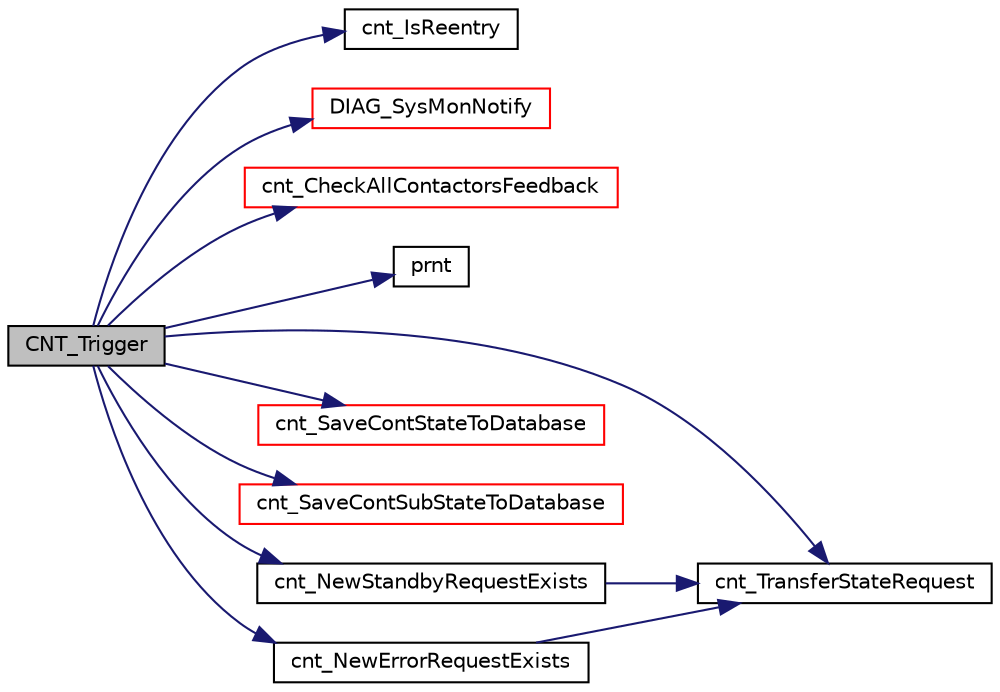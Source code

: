 digraph "CNT_Trigger"
{
  edge [fontname="Helvetica",fontsize="10",labelfontname="Helvetica",labelfontsize="10"];
  node [fontname="Helvetica",fontsize="10",shape=record];
  rankdir="LR";
  Node97 [label="CNT_Trigger",height=0.2,width=0.4,color="black", fillcolor="grey75", style="filled", fontcolor="black"];
  Node97 -> Node98 [color="midnightblue",fontsize="10",style="solid",fontname="Helvetica"];
  Node98 [label="cnt_IsReentry",height=0.2,width=0.4,color="black", fillcolor="white", style="filled",URL="$contactor_8c.html#a54aedd38e589dc8f020c2a2983e8ca71",tooltip="checks reentry of CONT state machine trigger function "];
  Node97 -> Node99 [color="midnightblue",fontsize="10",style="solid",fontname="Helvetica"];
  Node99 [label="DIAG_SysMonNotify",height=0.2,width=0.4,color="red", fillcolor="white", style="filled",URL="$diag_8c.html#a7970909aa22bb87427a96c694fbab0e4",tooltip="DIAG_SysMonNotify has to be called in every function using the system monitoring. ..."];
  Node97 -> Node101 [color="midnightblue",fontsize="10",style="solid",fontname="Helvetica"];
  Node101 [label="cnt_CheckAllContactorsFeedback",height=0.2,width=0.4,color="red", fillcolor="white", style="filled",URL="$contactor_8c.html#a82ca22628b2e279d7ddc42b4ea94fabd",tooltip="checks the feedback of all the contactors "];
  Node97 -> Node110 [color="midnightblue",fontsize="10",style="solid",fontname="Helvetica"];
  Node110 [label="prnt",height=0.2,width=0.4,color="black", fillcolor="white", style="filled",URL="$contactor_8c.html#a48b68dff70a1a4ddff0d10e41a20fb6f"];
  Node97 -> Node111 [color="midnightblue",fontsize="10",style="solid",fontname="Helvetica"];
  Node111 [label="cnt_TransferStateRequest",height=0.2,width=0.4,color="black", fillcolor="white", style="filled",URL="$contactor_8c.html#a4e4a9c6b1ad39ed282de41b55ce98fab",tooltip="transfers the current state request to the state machine. "];
  Node97 -> Node112 [color="midnightblue",fontsize="10",style="solid",fontname="Helvetica"];
  Node112 [label="cnt_SaveContStateToDatabase",height=0.2,width=0.4,color="red", fillcolor="white", style="filled",URL="$contactor_8c.html#a101e03c85c026020b9e9f12a77ae363f"];
  Node97 -> Node114 [color="midnightblue",fontsize="10",style="solid",fontname="Helvetica"];
  Node114 [label="cnt_SaveContSubStateToDatabase",height=0.2,width=0.4,color="red", fillcolor="white", style="filled",URL="$contactor_8c.html#ae352d77629de624e9528fdba8907faec"];
  Node97 -> Node115 [color="midnightblue",fontsize="10",style="solid",fontname="Helvetica"];
  Node115 [label="cnt_NewStandbyRequestExists",height=0.2,width=0.4,color="black", fillcolor="white", style="filled",URL="$contactor_8c.html#a67df0bb81a694819acd2ed1938f90ef4",tooltip="checks if there is new Standby request "];
  Node115 -> Node111 [color="midnightblue",fontsize="10",style="solid",fontname="Helvetica"];
  Node97 -> Node116 [color="midnightblue",fontsize="10",style="solid",fontname="Helvetica"];
  Node116 [label="cnt_NewErrorRequestExists",height=0.2,width=0.4,color="black", fillcolor="white", style="filled",URL="$contactor_8c.html#a3788ee02e6fba08a763988c3410c92cc",tooltip="checks if there is new Error request "];
  Node116 -> Node111 [color="midnightblue",fontsize="10",style="solid",fontname="Helvetica"];
}

